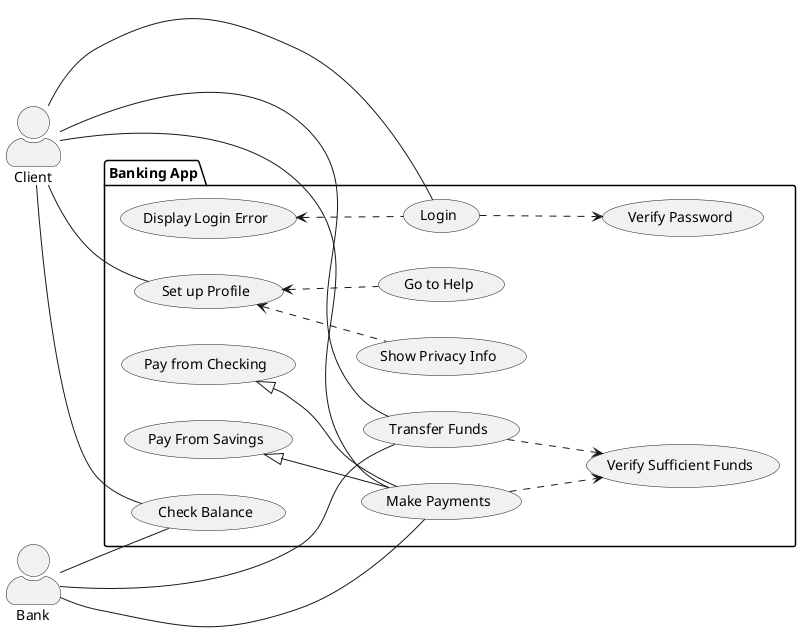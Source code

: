 @startuml banking-app
!define AWESOME class

left to right direction
skinparam actorstyle awesome

actor "Client" as c
actor "Bank" as b

package "Banking App"{
    usecase Login as UC1
    usecase "Check Balance" as UC2
    usecase "Verify Password" as UC3
    usecase "Display Login Error" as UC4
    usecase "Make Payments" as UC5
    usecase "Verify Sufficient Funds" as UC6
    usecase "Transfer Funds" as UC7
    usecase "Pay from Checking" as UC8
    usecase "Pay From Savings" as UC9
    usecase "Set up Profile" as UC10
    usecase "Go to Help" as UC11
    usecase "Show Privacy Info" as UC12
}

c -- UC1
c -- UC2
c -- UC7
c -- UC5
c -- UC10
b -- UC2
b -- UC7
b -- UC5
UC1 ..> UC3
UC4 <.. UC1
UC7 ..> UC6
UC5 ..> UC6
UC8 <|-- UC5
UC9 <|-- UC5
UC10 <.. UC11
UC10 <.. UC12

@enduml
